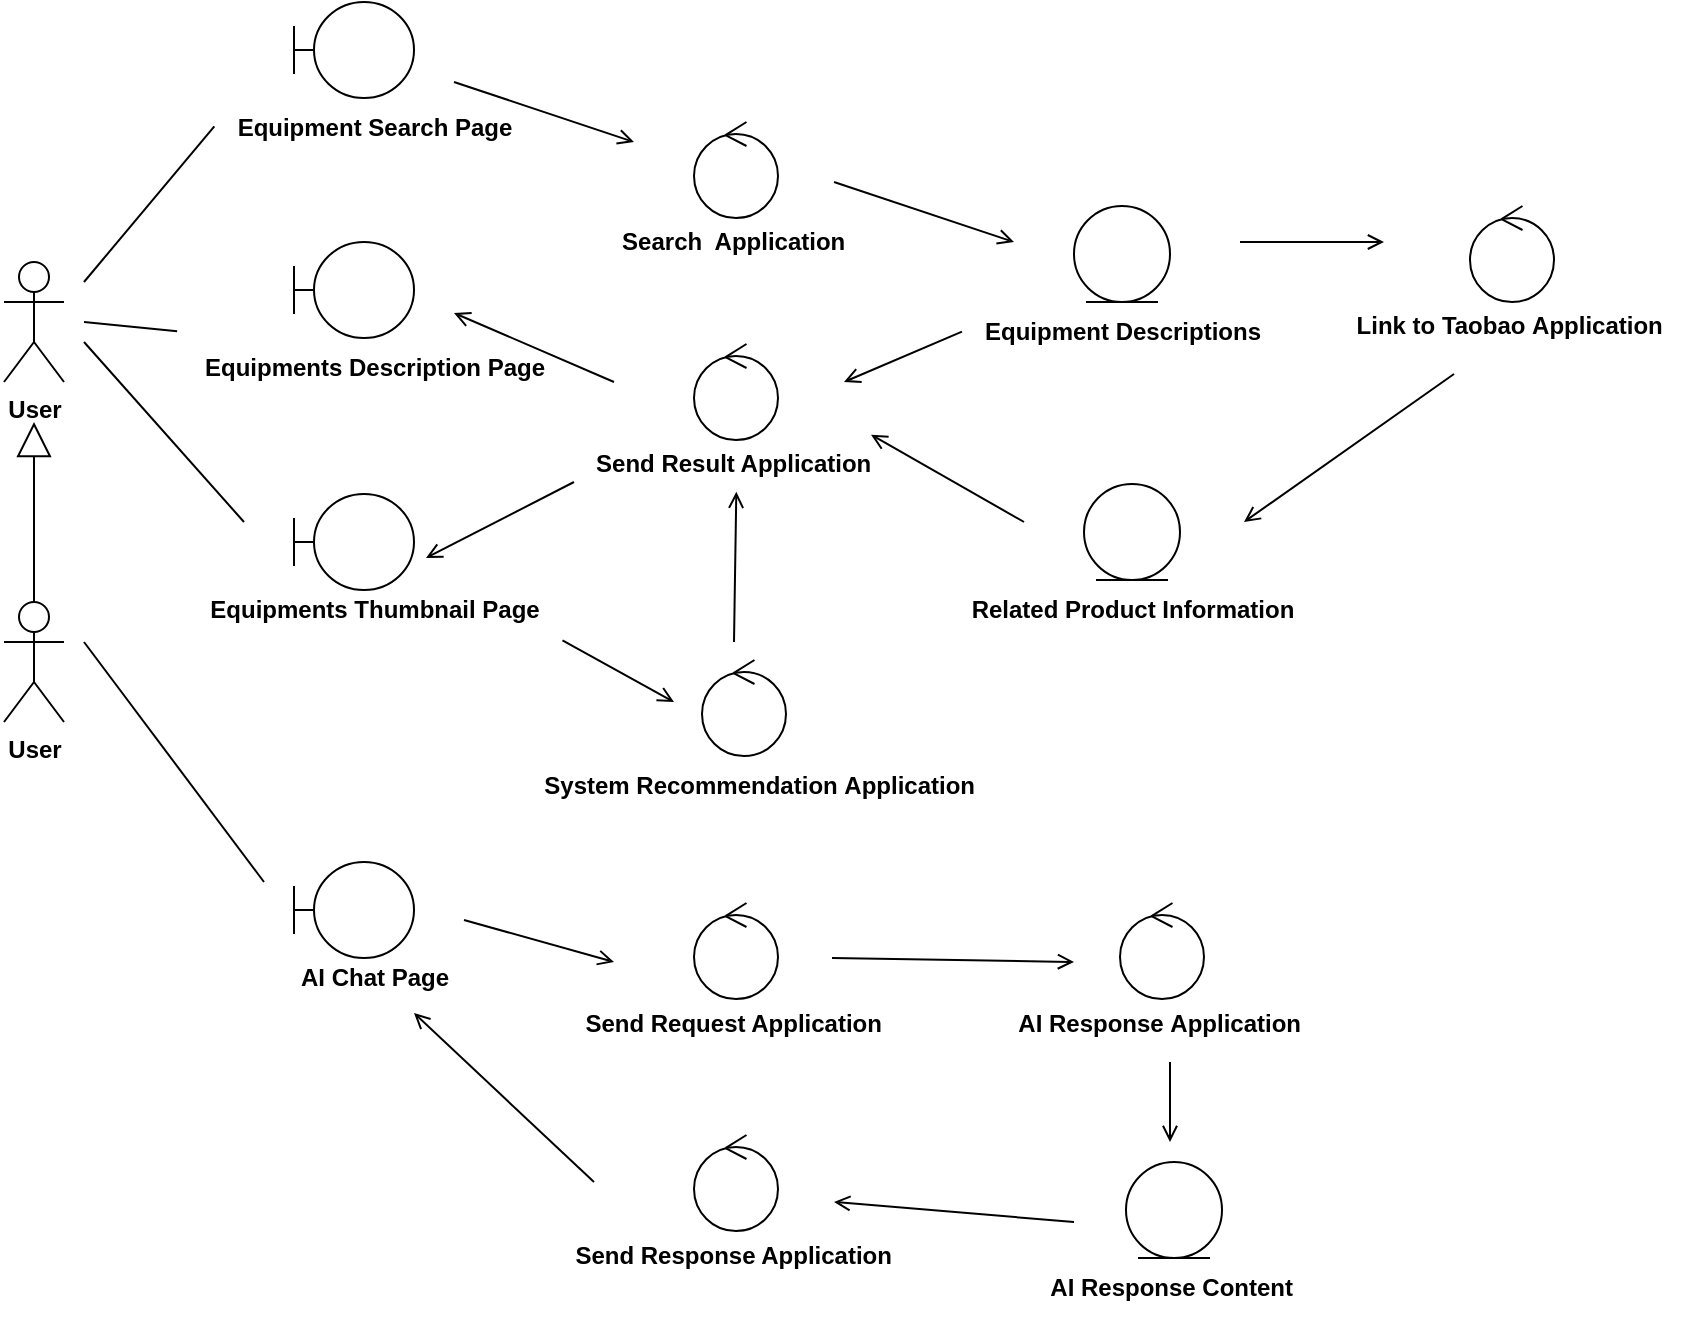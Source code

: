 <mxfile version="22.0.3" type="device">
  <diagram name="第 1 页" id="cKp5QebW22y5WKqhokOh">
    <mxGraphModel dx="941" dy="644" grid="1" gridSize="10" guides="1" tooltips="1" connect="1" arrows="1" fold="1" page="1" pageScale="1" pageWidth="827" pageHeight="1169" math="0" shadow="0">
      <root>
        <mxCell id="0" />
        <mxCell id="1" parent="0" />
        <mxCell id="iiKooA0MbjfxzBxgS3xx-1" value="&lt;b&gt;User&lt;/b&gt;" style="shape=umlActor;verticalLabelPosition=bottom;verticalAlign=top;html=1;outlineConnect=0;" vertex="1" parent="1">
          <mxGeometry x="60" y="930" width="30" height="60" as="geometry" />
        </mxCell>
        <mxCell id="iiKooA0MbjfxzBxgS3xx-2" value="" style="ellipse;shape=umlEntity;whiteSpace=wrap;html=1;aspect=fixed;" vertex="1" parent="1">
          <mxGeometry x="595" y="902" width="48" height="48" as="geometry" />
        </mxCell>
        <mxCell id="iiKooA0MbjfxzBxgS3xx-3" value="" style="shape=umlBoundary;whiteSpace=wrap;html=1;aspect=fixed;" vertex="1" parent="1">
          <mxGeometry x="205" y="800" width="60" height="48" as="geometry" />
        </mxCell>
        <mxCell id="iiKooA0MbjfxzBxgS3xx-4" value="&lt;b&gt;Equipment Search Page&lt;/b&gt;" style="text;html=1;align=center;verticalAlign=middle;resizable=0;points=[];autosize=1;strokeColor=none;fillColor=none;" vertex="1" parent="1">
          <mxGeometry x="165" y="848" width="160" height="30" as="geometry" />
        </mxCell>
        <mxCell id="iiKooA0MbjfxzBxgS3xx-5" value="" style="shape=umlBoundary;whiteSpace=wrap;html=1;aspect=fixed;" vertex="1" parent="1">
          <mxGeometry x="205" y="920" width="60" height="48" as="geometry" />
        </mxCell>
        <mxCell id="iiKooA0MbjfxzBxgS3xx-6" value="&lt;b&gt;Equipments Description Page&lt;/b&gt;" style="text;html=1;align=center;verticalAlign=middle;resizable=0;points=[];autosize=1;strokeColor=none;fillColor=none;" vertex="1" parent="1">
          <mxGeometry x="150" y="968" width="190" height="30" as="geometry" />
        </mxCell>
        <mxCell id="iiKooA0MbjfxzBxgS3xx-7" value="" style="shape=umlBoundary;whiteSpace=wrap;html=1;aspect=fixed;" vertex="1" parent="1">
          <mxGeometry x="205" y="1230" width="60" height="48" as="geometry" />
        </mxCell>
        <mxCell id="iiKooA0MbjfxzBxgS3xx-8" value="&lt;b&gt;AI Chat Page&lt;/b&gt;" style="text;html=1;align=center;verticalAlign=middle;resizable=0;points=[];autosize=1;strokeColor=none;fillColor=none;" vertex="1" parent="1">
          <mxGeometry x="195" y="1273" width="100" height="30" as="geometry" />
        </mxCell>
        <mxCell id="iiKooA0MbjfxzBxgS3xx-9" value="" style="endArrow=none;html=1;rounded=0;entryX=0.001;entryY=0.472;entryDx=0;entryDy=0;entryPerimeter=0;" edge="1" parent="1" target="iiKooA0MbjfxzBxgS3xx-4">
          <mxGeometry width="50" height="50" relative="1" as="geometry">
            <mxPoint x="100" y="940" as="sourcePoint" />
            <mxPoint x="380" y="980" as="targetPoint" />
          </mxGeometry>
        </mxCell>
        <mxCell id="iiKooA0MbjfxzBxgS3xx-10" value="" style="endArrow=none;html=1;rounded=0;entryX=-0.018;entryY=-0.111;entryDx=0;entryDy=0;entryPerimeter=0;" edge="1" parent="1" target="iiKooA0MbjfxzBxgS3xx-6">
          <mxGeometry width="50" height="50" relative="1" as="geometry">
            <mxPoint x="100" y="960" as="sourcePoint" />
            <mxPoint x="185" y="912" as="targetPoint" />
          </mxGeometry>
        </mxCell>
        <mxCell id="iiKooA0MbjfxzBxgS3xx-11" value="" style="endArrow=none;html=1;rounded=0;" edge="1" parent="1">
          <mxGeometry width="50" height="50" relative="1" as="geometry">
            <mxPoint x="100" y="1120" as="sourcePoint" />
            <mxPoint x="190" y="1240" as="targetPoint" />
          </mxGeometry>
        </mxCell>
        <mxCell id="iiKooA0MbjfxzBxgS3xx-12" value="" style="ellipse;shape=umlControl;whiteSpace=wrap;html=1;aspect=fixed;" vertex="1" parent="1">
          <mxGeometry x="405" y="860" width="42" height="48" as="geometry" />
        </mxCell>
        <mxCell id="iiKooA0MbjfxzBxgS3xx-13" value="&lt;b&gt;Search&amp;nbsp; Application&amp;nbsp;&lt;/b&gt;" style="text;html=1;align=center;verticalAlign=middle;resizable=0;points=[];autosize=1;strokeColor=none;fillColor=none;" vertex="1" parent="1">
          <mxGeometry x="356" y="905" width="140" height="30" as="geometry" />
        </mxCell>
        <mxCell id="iiKooA0MbjfxzBxgS3xx-14" value="" style="endArrow=open;html=1;rounded=0;endFill=0;" edge="1" parent="1">
          <mxGeometry width="50" height="50" relative="1" as="geometry">
            <mxPoint x="285" y="840" as="sourcePoint" />
            <mxPoint x="375" y="870" as="targetPoint" />
          </mxGeometry>
        </mxCell>
        <mxCell id="iiKooA0MbjfxzBxgS3xx-15" value="&lt;b style=&quot;border-color: var(--border-color);&quot;&gt;Equipment Descriptions&lt;/b&gt;" style="text;html=1;align=center;verticalAlign=middle;resizable=0;points=[];autosize=1;strokeColor=none;fillColor=none;" vertex="1" parent="1">
          <mxGeometry x="539" y="950" width="160" height="30" as="geometry" />
        </mxCell>
        <mxCell id="iiKooA0MbjfxzBxgS3xx-16" value="" style="endArrow=open;html=1;rounded=0;endFill=0;startArrow=none;startFill=0;" edge="1" parent="1">
          <mxGeometry width="50" height="50" relative="1" as="geometry">
            <mxPoint x="475" y="890" as="sourcePoint" />
            <mxPoint x="565" y="920" as="targetPoint" />
          </mxGeometry>
        </mxCell>
        <mxCell id="iiKooA0MbjfxzBxgS3xx-17" value="" style="ellipse;shape=umlEntity;whiteSpace=wrap;html=1;aspect=fixed;" vertex="1" parent="1">
          <mxGeometry x="621" y="1380" width="48" height="48" as="geometry" />
        </mxCell>
        <mxCell id="iiKooA0MbjfxzBxgS3xx-18" value="&lt;b style=&quot;border-color: var(--border-color);&quot;&gt;AI Response&amp;nbsp;Content&amp;nbsp;&lt;/b&gt;" style="text;html=1;align=center;verticalAlign=middle;resizable=0;points=[];autosize=1;strokeColor=none;fillColor=none;" vertex="1" parent="1">
          <mxGeometry x="570" y="1428" width="150" height="30" as="geometry" />
        </mxCell>
        <mxCell id="iiKooA0MbjfxzBxgS3xx-19" value="" style="endArrow=open;html=1;rounded=0;endFill=0;exitX=-0.011;exitY=0.895;exitDx=0;exitDy=0;exitPerimeter=0;" edge="1" parent="1">
          <mxGeometry width="50" height="50" relative="1" as="geometry">
            <mxPoint x="539" y="964.85" as="sourcePoint" />
            <mxPoint x="480" y="990" as="targetPoint" />
          </mxGeometry>
        </mxCell>
        <mxCell id="iiKooA0MbjfxzBxgS3xx-20" value="" style="ellipse;shape=umlControl;whiteSpace=wrap;html=1;aspect=fixed;" vertex="1" parent="1">
          <mxGeometry x="405" y="971" width="42" height="48" as="geometry" />
        </mxCell>
        <mxCell id="iiKooA0MbjfxzBxgS3xx-21" value="&lt;b&gt;Send Result Application&amp;nbsp;&lt;/b&gt;" style="text;html=1;align=center;verticalAlign=middle;resizable=0;points=[];autosize=1;strokeColor=none;fillColor=none;" vertex="1" parent="1">
          <mxGeometry x="346" y="1016" width="160" height="30" as="geometry" />
        </mxCell>
        <mxCell id="iiKooA0MbjfxzBxgS3xx-22" value="" style="endArrow=open;html=1;rounded=0;entryX=0.964;entryY=0.983;entryDx=0;entryDy=0;entryPerimeter=0;endFill=0;" edge="1" parent="1">
          <mxGeometry width="50" height="50" relative="1" as="geometry">
            <mxPoint x="365" y="990" as="sourcePoint" />
            <mxPoint x="285" y="955.5" as="targetPoint" />
          </mxGeometry>
        </mxCell>
        <mxCell id="iiKooA0MbjfxzBxgS3xx-23" value="" style="endArrow=open;html=1;rounded=0;entryX=0.964;entryY=0.983;entryDx=0;entryDy=0;entryPerimeter=0;endFill=0;" edge="1" parent="1">
          <mxGeometry width="50" height="50" relative="1" as="geometry">
            <mxPoint x="345" y="1040" as="sourcePoint" />
            <mxPoint x="271" y="1078" as="targetPoint" />
          </mxGeometry>
        </mxCell>
        <mxCell id="iiKooA0MbjfxzBxgS3xx-24" value="" style="shape=umlBoundary;whiteSpace=wrap;html=1;aspect=fixed;" vertex="1" parent="1">
          <mxGeometry x="205" y="1046" width="60" height="48" as="geometry" />
        </mxCell>
        <mxCell id="iiKooA0MbjfxzBxgS3xx-25" value="&lt;b style=&quot;border-color: var(--border-color);&quot;&gt;Equipments Thumbnail&amp;nbsp;Page&lt;/b&gt;" style="text;html=1;align=center;verticalAlign=middle;resizable=0;points=[];autosize=1;strokeColor=none;fillColor=none;" vertex="1" parent="1">
          <mxGeometry x="150" y="1089" width="190" height="30" as="geometry" />
        </mxCell>
        <mxCell id="iiKooA0MbjfxzBxgS3xx-26" value="" style="endArrow=none;html=1;rounded=0;" edge="1" parent="1">
          <mxGeometry width="50" height="50" relative="1" as="geometry">
            <mxPoint x="100" y="970" as="sourcePoint" />
            <mxPoint x="180" y="1060" as="targetPoint" />
          </mxGeometry>
        </mxCell>
        <mxCell id="iiKooA0MbjfxzBxgS3xx-27" value="" style="ellipse;shape=umlControl;whiteSpace=wrap;html=1;aspect=fixed;" vertex="1" parent="1">
          <mxGeometry x="409" y="1129" width="42" height="48" as="geometry" />
        </mxCell>
        <mxCell id="iiKooA0MbjfxzBxgS3xx-28" value="&lt;b&gt;System Recommendation&amp;nbsp;Application&amp;nbsp;&lt;/b&gt;" style="text;html=1;align=center;verticalAlign=middle;resizable=0;points=[];autosize=1;strokeColor=none;fillColor=none;" vertex="1" parent="1">
          <mxGeometry x="319" y="1177" width="240" height="30" as="geometry" />
        </mxCell>
        <mxCell id="iiKooA0MbjfxzBxgS3xx-29" value="" style="endArrow=open;html=1;rounded=0;entryX=0.501;entryY=0.962;entryDx=0;entryDy=0;entryPerimeter=0;endFill=0;" edge="1" parent="1" target="iiKooA0MbjfxzBxgS3xx-21">
          <mxGeometry width="50" height="50" relative="1" as="geometry">
            <mxPoint x="425" y="1120" as="sourcePoint" />
            <mxPoint x="412.62" y="1109" as="targetPoint" />
          </mxGeometry>
        </mxCell>
        <mxCell id="iiKooA0MbjfxzBxgS3xx-30" value="" style="endArrow=open;html=1;rounded=0;exitX=0.996;exitY=1.005;exitDx=0;exitDy=0;exitPerimeter=0;endFill=0;" edge="1" parent="1" source="iiKooA0MbjfxzBxgS3xx-25">
          <mxGeometry width="50" height="50" relative="1" as="geometry">
            <mxPoint x="345" y="1130" as="sourcePoint" />
            <mxPoint x="395" y="1150" as="targetPoint" />
          </mxGeometry>
        </mxCell>
        <mxCell id="iiKooA0MbjfxzBxgS3xx-31" value="" style="ellipse;shape=umlControl;whiteSpace=wrap;html=1;aspect=fixed;" vertex="1" parent="1">
          <mxGeometry x="405" y="1250.5" width="42" height="48" as="geometry" />
        </mxCell>
        <mxCell id="iiKooA0MbjfxzBxgS3xx-32" value="&lt;b&gt;Send Request Application&amp;nbsp;&lt;/b&gt;" style="text;html=1;align=center;verticalAlign=middle;resizable=0;points=[];autosize=1;strokeColor=none;fillColor=none;" vertex="1" parent="1">
          <mxGeometry x="336" y="1295.5" width="180" height="30" as="geometry" />
        </mxCell>
        <mxCell id="iiKooA0MbjfxzBxgS3xx-33" value="" style="ellipse;shape=umlControl;whiteSpace=wrap;html=1;aspect=fixed;" vertex="1" parent="1">
          <mxGeometry x="618" y="1250.5" width="42" height="48" as="geometry" />
        </mxCell>
        <mxCell id="iiKooA0MbjfxzBxgS3xx-34" value="&lt;b&gt;AI Response&amp;nbsp;Application&amp;nbsp;&lt;/b&gt;" style="text;html=1;align=center;verticalAlign=middle;resizable=0;points=[];autosize=1;strokeColor=none;fillColor=none;" vertex="1" parent="1">
          <mxGeometry x="554" y="1295.5" width="170" height="30" as="geometry" />
        </mxCell>
        <mxCell id="iiKooA0MbjfxzBxgS3xx-35" value="" style="endArrow=open;html=1;rounded=0;exitX=0.996;exitY=1.005;exitDx=0;exitDy=0;exitPerimeter=0;endFill=0;" edge="1" parent="1">
          <mxGeometry width="50" height="50" relative="1" as="geometry">
            <mxPoint x="290" y="1259" as="sourcePoint" />
            <mxPoint x="365" y="1280" as="targetPoint" />
          </mxGeometry>
        </mxCell>
        <mxCell id="iiKooA0MbjfxzBxgS3xx-36" value="" style="endArrow=open;html=1;rounded=0;exitX=0.996;exitY=1.005;exitDx=0;exitDy=0;exitPerimeter=0;endFill=0;" edge="1" parent="1">
          <mxGeometry width="50" height="50" relative="1" as="geometry">
            <mxPoint x="474" y="1278" as="sourcePoint" />
            <mxPoint x="595" y="1280" as="targetPoint" />
          </mxGeometry>
        </mxCell>
        <mxCell id="iiKooA0MbjfxzBxgS3xx-37" value="" style="endArrow=open;html=1;rounded=0;exitX=0.996;exitY=1.005;exitDx=0;exitDy=0;exitPerimeter=0;endFill=0;" edge="1" parent="1">
          <mxGeometry width="50" height="50" relative="1" as="geometry">
            <mxPoint x="643" y="1330" as="sourcePoint" />
            <mxPoint x="643" y="1370" as="targetPoint" />
          </mxGeometry>
        </mxCell>
        <mxCell id="iiKooA0MbjfxzBxgS3xx-38" value="" style="ellipse;shape=umlControl;whiteSpace=wrap;html=1;aspect=fixed;" vertex="1" parent="1">
          <mxGeometry x="405" y="1366.5" width="42" height="48" as="geometry" />
        </mxCell>
        <mxCell id="iiKooA0MbjfxzBxgS3xx-39" value="&lt;b&gt;Send Response Application&amp;nbsp;&lt;/b&gt;" style="text;html=1;align=center;verticalAlign=middle;resizable=0;points=[];autosize=1;strokeColor=none;fillColor=none;" vertex="1" parent="1">
          <mxGeometry x="331" y="1411.5" width="190" height="30" as="geometry" />
        </mxCell>
        <mxCell id="iiKooA0MbjfxzBxgS3xx-40" value="" style="endArrow=open;html=1;rounded=0;endFill=0;" edge="1" parent="1">
          <mxGeometry width="50" height="50" relative="1" as="geometry">
            <mxPoint x="595" y="1410" as="sourcePoint" />
            <mxPoint x="475" y="1400" as="targetPoint" />
          </mxGeometry>
        </mxCell>
        <mxCell id="iiKooA0MbjfxzBxgS3xx-41" value="" style="endArrow=open;html=1;rounded=0;endFill=0;" edge="1" parent="1">
          <mxGeometry width="50" height="50" relative="1" as="geometry">
            <mxPoint x="355" y="1390" as="sourcePoint" />
            <mxPoint x="265" y="1305.5" as="targetPoint" />
          </mxGeometry>
        </mxCell>
        <mxCell id="iiKooA0MbjfxzBxgS3xx-42" value="" style="ellipse;shape=umlControl;whiteSpace=wrap;html=1;aspect=fixed;" vertex="1" parent="1">
          <mxGeometry x="793" y="902" width="42" height="48" as="geometry" />
        </mxCell>
        <mxCell id="iiKooA0MbjfxzBxgS3xx-43" value="&lt;b&gt;Link to Taobao&amp;nbsp;Application&amp;nbsp;&lt;/b&gt;" style="text;html=1;align=center;verticalAlign=middle;resizable=0;points=[];autosize=1;strokeColor=none;fillColor=none;" vertex="1" parent="1">
          <mxGeometry x="724" y="947" width="180" height="30" as="geometry" />
        </mxCell>
        <mxCell id="iiKooA0MbjfxzBxgS3xx-44" value="" style="endArrow=open;html=1;rounded=0;endFill=0;exitX=-0.011;exitY=0.895;exitDx=0;exitDy=0;exitPerimeter=0;" edge="1" parent="1">
          <mxGeometry width="50" height="50" relative="1" as="geometry">
            <mxPoint x="678" y="920" as="sourcePoint" />
            <mxPoint x="750" y="920" as="targetPoint" />
          </mxGeometry>
        </mxCell>
        <mxCell id="iiKooA0MbjfxzBxgS3xx-45" value="" style="ellipse;shape=umlEntity;whiteSpace=wrap;html=1;aspect=fixed;" vertex="1" parent="1">
          <mxGeometry x="600" y="1041" width="48" height="48" as="geometry" />
        </mxCell>
        <mxCell id="iiKooA0MbjfxzBxgS3xx-46" value="&lt;b style=&quot;border-color: var(--border-color);&quot;&gt;Related Product Information&lt;/b&gt;" style="text;html=1;align=center;verticalAlign=middle;resizable=0;points=[];autosize=1;strokeColor=none;fillColor=none;" vertex="1" parent="1">
          <mxGeometry x="534" y="1089" width="180" height="30" as="geometry" />
        </mxCell>
        <mxCell id="iiKooA0MbjfxzBxgS3xx-47" value="" style="endArrow=open;html=1;rounded=0;endFill=0;exitX=-0.011;exitY=0.895;exitDx=0;exitDy=0;exitPerimeter=0;" edge="1" parent="1">
          <mxGeometry width="50" height="50" relative="1" as="geometry">
            <mxPoint x="785" y="986" as="sourcePoint" />
            <mxPoint x="680" y="1060" as="targetPoint" />
          </mxGeometry>
        </mxCell>
        <mxCell id="iiKooA0MbjfxzBxgS3xx-48" value="" style="endArrow=open;html=1;rounded=0;endFill=0;entryX=0.922;entryY=0.011;entryDx=0;entryDy=0;entryPerimeter=0;" edge="1" parent="1" target="iiKooA0MbjfxzBxgS3xx-21">
          <mxGeometry width="50" height="50" relative="1" as="geometry">
            <mxPoint x="570" y="1060" as="sourcePoint" />
            <mxPoint x="690" y="1070" as="targetPoint" />
          </mxGeometry>
        </mxCell>
        <mxCell id="iiKooA0MbjfxzBxgS3xx-49" value="&lt;b&gt;User&lt;/b&gt;" style="shape=umlActor;verticalLabelPosition=bottom;verticalAlign=top;html=1;outlineConnect=0;" vertex="1" parent="1">
          <mxGeometry x="60" y="1100" width="30" height="60" as="geometry" />
        </mxCell>
        <mxCell id="iiKooA0MbjfxzBxgS3xx-50" value="" style="endArrow=block;html=1;rounded=0;exitX=0.5;exitY=0;exitDx=0;exitDy=0;exitPerimeter=0;endFill=0;endSize=15;" edge="1" parent="1" source="iiKooA0MbjfxzBxgS3xx-49">
          <mxGeometry width="50" height="50" relative="1" as="geometry">
            <mxPoint x="340" y="1030" as="sourcePoint" />
            <mxPoint x="75" y="1010" as="targetPoint" />
          </mxGeometry>
        </mxCell>
      </root>
    </mxGraphModel>
  </diagram>
</mxfile>

